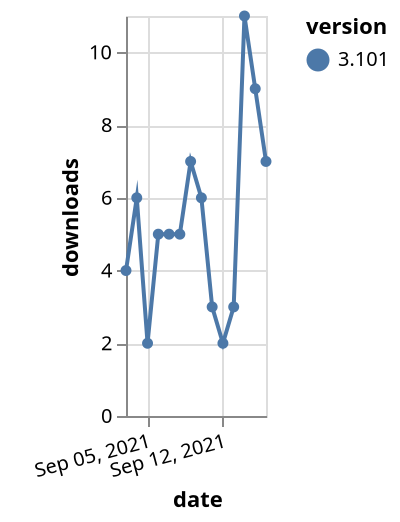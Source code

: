 {"$schema": "https://vega.github.io/schema/vega-lite/v5.json", "description": "A simple bar chart with embedded data.", "data": {"values": [{"date": "2021-09-03", "total": 24664, "delta": 4, "version": "3.101"}, {"date": "2021-09-04", "total": 24670, "delta": 6, "version": "3.101"}, {"date": "2021-09-05", "total": 24672, "delta": 2, "version": "3.101"}, {"date": "2021-09-06", "total": 24677, "delta": 5, "version": "3.101"}, {"date": "2021-09-07", "total": 24682, "delta": 5, "version": "3.101"}, {"date": "2021-09-08", "total": 24687, "delta": 5, "version": "3.101"}, {"date": "2021-09-09", "total": 24694, "delta": 7, "version": "3.101"}, {"date": "2021-09-10", "total": 24700, "delta": 6, "version": "3.101"}, {"date": "2021-09-11", "total": 24703, "delta": 3, "version": "3.101"}, {"date": "2021-09-12", "total": 24705, "delta": 2, "version": "3.101"}, {"date": "2021-09-13", "total": 24708, "delta": 3, "version": "3.101"}, {"date": "2021-09-14", "total": 24719, "delta": 11, "version": "3.101"}, {"date": "2021-09-15", "total": 24728, "delta": 9, "version": "3.101"}, {"date": "2021-09-16", "total": 24735, "delta": 7, "version": "3.101"}]}, "width": "container", "mark": {"type": "line", "point": {"filled": true}}, "encoding": {"x": {"field": "date", "type": "temporal", "timeUnit": "yearmonthdate", "title": "date", "axis": {"labelAngle": -15}}, "y": {"field": "delta", "type": "quantitative", "title": "downloads"}, "color": {"field": "version", "type": "nominal"}, "tooltip": {"field": "delta"}}}